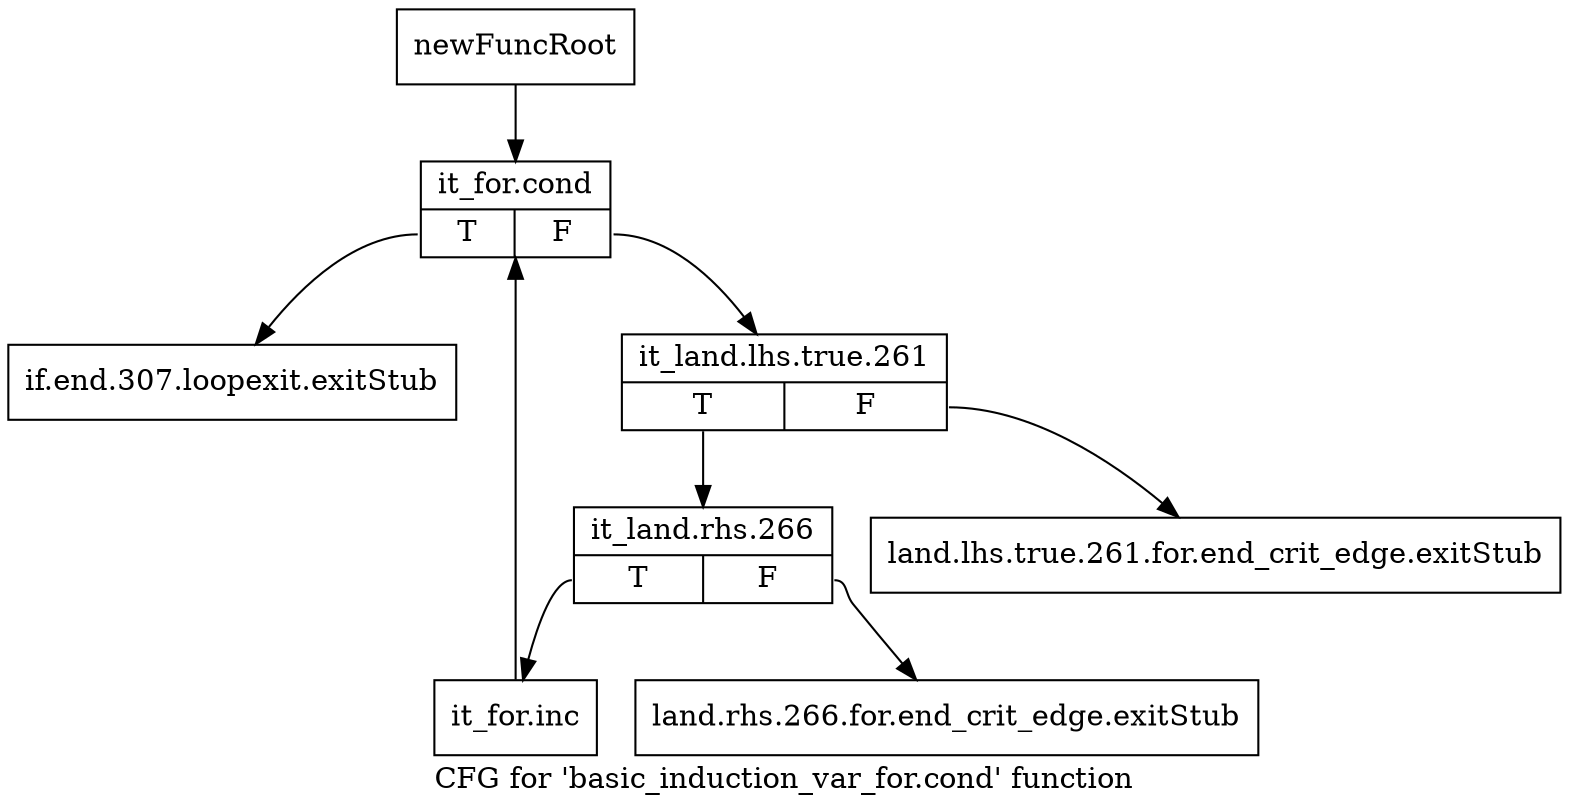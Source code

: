 digraph "CFG for 'basic_induction_var_for.cond' function" {
	label="CFG for 'basic_induction_var_for.cond' function";

	Node0xb6b2410 [shape=record,label="{newFuncRoot}"];
	Node0xb6b2410 -> Node0xb6b88a0;
	Node0xb6b87b0 [shape=record,label="{if.end.307.loopexit.exitStub}"];
	Node0xb6b8800 [shape=record,label="{land.lhs.true.261.for.end_crit_edge.exitStub}"];
	Node0xb6b8850 [shape=record,label="{land.rhs.266.for.end_crit_edge.exitStub}"];
	Node0xb6b88a0 [shape=record,label="{it_for.cond|{<s0>T|<s1>F}}"];
	Node0xb6b88a0:s0 -> Node0xb6b87b0;
	Node0xb6b88a0:s1 -> Node0xb6b88f0;
	Node0xb6b88f0 [shape=record,label="{it_land.lhs.true.261|{<s0>T|<s1>F}}"];
	Node0xb6b88f0:s0 -> Node0xb6b9a90;
	Node0xb6b88f0:s1 -> Node0xb6b8800;
	Node0xb6b9a90 [shape=record,label="{it_land.rhs.266|{<s0>T|<s1>F}}"];
	Node0xb6b9a90:s0 -> Node0xb6b9ae0;
	Node0xb6b9a90:s1 -> Node0xb6b8850;
	Node0xb6b9ae0 [shape=record,label="{it_for.inc}"];
	Node0xb6b9ae0 -> Node0xb6b88a0;
}
